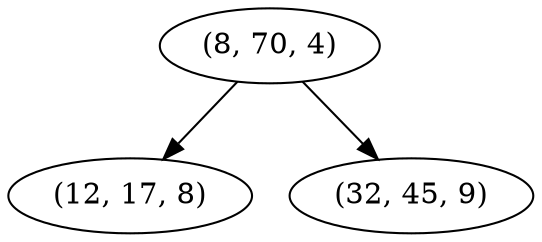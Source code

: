 digraph tree {
    "(8, 70, 4)";
    "(12, 17, 8)";
    "(32, 45, 9)";
    "(8, 70, 4)" -> "(12, 17, 8)";
    "(8, 70, 4)" -> "(32, 45, 9)";
}
